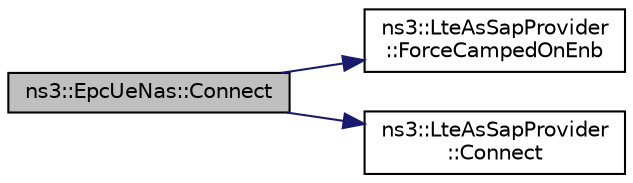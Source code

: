 digraph "ns3::EpcUeNas::Connect"
{
  edge [fontname="Helvetica",fontsize="10",labelfontname="Helvetica",labelfontsize="10"];
  node [fontname="Helvetica",fontsize="10",shape=record];
  rankdir="LR";
  Node1 [label="ns3::EpcUeNas::Connect",height=0.2,width=0.4,color="black", fillcolor="grey75", style="filled", fontcolor="black"];
  Node1 -> Node2 [color="midnightblue",fontsize="10",style="solid"];
  Node2 [label="ns3::LteAsSapProvider\l::ForceCampedOnEnb",height=0.2,width=0.4,color="black", fillcolor="white", style="filled",URL="$db/d73/classns3_1_1LteAsSapProvider.html#ac9b1946e31e8ad613ed1c3c845d7af9b",tooltip="Force the RRC entity to stay camped on a certain eNodeB. "];
  Node1 -> Node3 [color="midnightblue",fontsize="10",style="solid"];
  Node3 [label="ns3::LteAsSapProvider\l::Connect",height=0.2,width=0.4,color="black", fillcolor="white", style="filled",URL="$db/d73/classns3_1_1LteAsSapProvider.html#aaaa9d78bc191b89ba8afa323baca67b0",tooltip="Tell the RRC entity to enter Connected mode. "];
}
